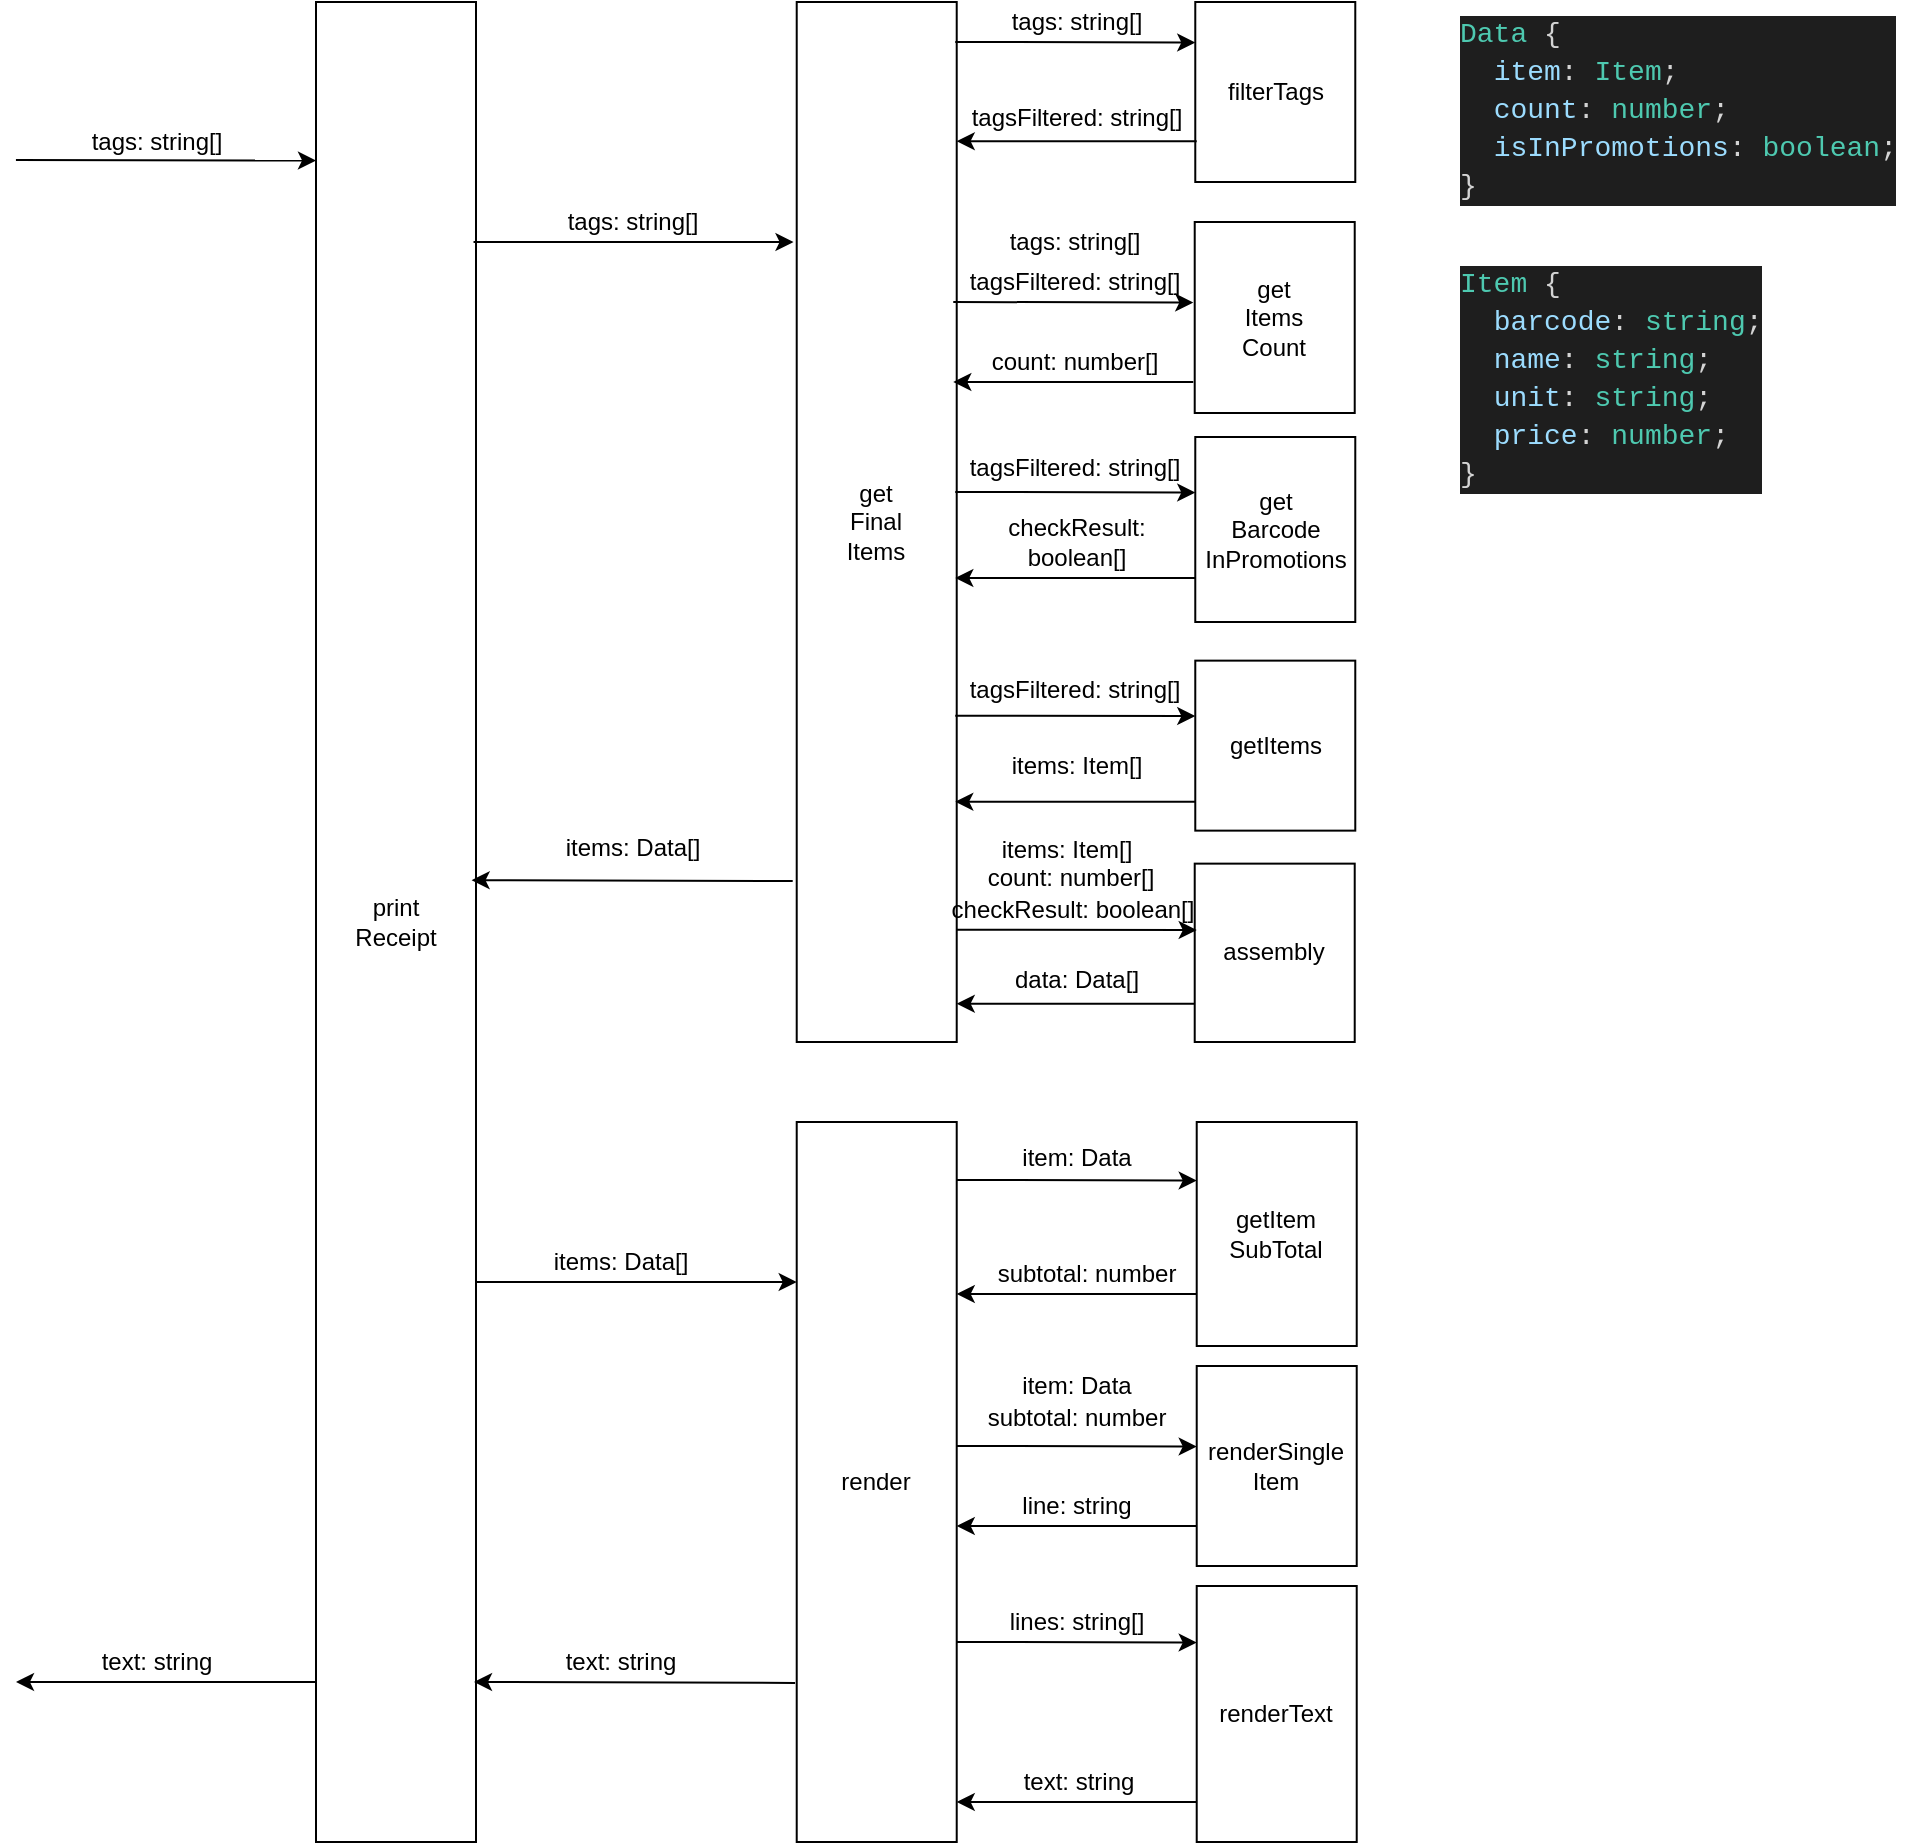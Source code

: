 <mxfile version="13.9.9" type="github">
  <diagram id="ZVUyzf1_lCy0eXDHObuF" name="Page-1">
    <mxGraphModel dx="1038" dy="556" grid="1" gridSize="10" guides="1" tooltips="1" connect="1" arrows="1" fold="1" page="1" pageScale="1" pageWidth="850" pageHeight="1100" math="0" shadow="0">
      <root>
        <mxCell id="0" />
        <mxCell id="1" parent="0" />
        <mxCell id="C6Ept4q3sVwMuoM6jzrB-2" value="print&lt;br&gt;Receipt" style="rounded=0;whiteSpace=wrap;html=1;" parent="1" vertex="1">
          <mxGeometry x="160" y="120" width="80" height="920" as="geometry" />
        </mxCell>
        <mxCell id="C6Ept4q3sVwMuoM6jzrB-3" value="" style="endArrow=classic;html=1;entryX=-0.033;entryY=0.096;entryDx=0;entryDy=0;entryPerimeter=0;" parent="1" edge="1">
          <mxGeometry width="50" height="50" relative="1" as="geometry">
            <mxPoint x="9.98" y="199" as="sourcePoint" />
            <mxPoint x="160" y="199.24" as="targetPoint" />
          </mxGeometry>
        </mxCell>
        <mxCell id="C6Ept4q3sVwMuoM6jzrB-4" value="tags: string[]" style="text;html=1;align=center;verticalAlign=middle;resizable=0;points=[];autosize=1;" parent="1" vertex="1">
          <mxGeometry x="39.98" y="180" width="80" height="20" as="geometry" />
        </mxCell>
        <mxCell id="C6Ept4q3sVwMuoM6jzrB-5" value="" style="endArrow=classic;html=1;" parent="1" edge="1">
          <mxGeometry width="50" height="50" relative="1" as="geometry">
            <mxPoint x="160" y="960" as="sourcePoint" />
            <mxPoint x="10" y="960" as="targetPoint" />
          </mxGeometry>
        </mxCell>
        <mxCell id="C6Ept4q3sVwMuoM6jzrB-6" value="text: string" style="text;html=1;align=center;verticalAlign=middle;resizable=0;points=[];autosize=1;" parent="1" vertex="1">
          <mxGeometry x="45.0" y="940" width="70" height="20" as="geometry" />
        </mxCell>
        <mxCell id="C6Ept4q3sVwMuoM6jzrB-8" value="get&lt;br&gt;Final&lt;br&gt;Items" style="rounded=0;whiteSpace=wrap;html=1;" parent="1" vertex="1">
          <mxGeometry x="400.36" y="120" width="80" height="520" as="geometry" />
        </mxCell>
        <mxCell id="C6Ept4q3sVwMuoM6jzrB-9" value="render" style="rounded=0;whiteSpace=wrap;html=1;" parent="1" vertex="1">
          <mxGeometry x="400.36" y="680" width="80" height="360" as="geometry" />
        </mxCell>
        <mxCell id="C6Ept4q3sVwMuoM6jzrB-12" value="tags: string[]" style="text;html=1;align=center;verticalAlign=middle;resizable=0;points=[];autosize=1;" parent="1" vertex="1">
          <mxGeometry x="278.08" y="220" width="80" height="20" as="geometry" />
        </mxCell>
        <mxCell id="C6Ept4q3sVwMuoM6jzrB-13" value="items: Data[]" style="text;html=1;align=center;verticalAlign=middle;resizable=0;points=[];autosize=1;" parent="1" vertex="1">
          <mxGeometry x="278.08" y="532.82" width="80" height="20" as="geometry" />
        </mxCell>
        <mxCell id="C6Ept4q3sVwMuoM6jzrB-14" value="" style="endArrow=classic;html=1;" parent="1" edge="1">
          <mxGeometry width="50" height="50" relative="1" as="geometry">
            <mxPoint x="240.36" y="760.0" as="sourcePoint" />
            <mxPoint x="400.36" y="760.0" as="targetPoint" />
          </mxGeometry>
        </mxCell>
        <mxCell id="C6Ept4q3sVwMuoM6jzrB-15" value="" style="endArrow=classic;html=1;exitX=-0.01;exitY=0.779;exitDx=0;exitDy=0;exitPerimeter=0;entryX=0.983;entryY=0.9;entryDx=0;entryDy=0;entryPerimeter=0;" parent="1" edge="1" source="C6Ept4q3sVwMuoM6jzrB-9">
          <mxGeometry width="50" height="50" relative="1" as="geometry">
            <mxPoint x="390.36" y="959" as="sourcePoint" />
            <mxPoint x="239.0" y="960.0" as="targetPoint" />
          </mxGeometry>
        </mxCell>
        <mxCell id="C6Ept4q3sVwMuoM6jzrB-17" value="text: string" style="text;html=1;align=center;verticalAlign=middle;resizable=0;points=[];autosize=1;" parent="1" vertex="1">
          <mxGeometry x="277.08" y="940" width="70" height="20" as="geometry" />
        </mxCell>
        <mxCell id="C6Ept4q3sVwMuoM6jzrB-18" value="get&lt;br&gt;Items&lt;br&gt;Count" style="rounded=0;whiteSpace=wrap;html=1;" parent="1" vertex="1">
          <mxGeometry x="599.36" y="230" width="80" height="95.5" as="geometry" />
        </mxCell>
        <mxCell id="C6Ept4q3sVwMuoM6jzrB-19" value="" style="endArrow=classic;html=1;entryX=-0.033;entryY=0.096;entryDx=0;entryDy=0;entryPerimeter=0;" parent="1" edge="1">
          <mxGeometry width="50" height="50" relative="1" as="geometry">
            <mxPoint x="478.64" y="270" as="sourcePoint" />
            <mxPoint x="598.64" y="270.24" as="targetPoint" />
          </mxGeometry>
        </mxCell>
        <mxCell id="C6Ept4q3sVwMuoM6jzrB-20" value="" style="endArrow=classic;html=1;exitX=0;exitY=0.909;exitDx=0;exitDy=0;exitPerimeter=0;" parent="1" edge="1">
          <mxGeometry width="50" height="50" relative="1" as="geometry">
            <mxPoint x="599.64" y="408.0" as="sourcePoint" />
            <mxPoint x="479.64" y="408.0" as="targetPoint" />
          </mxGeometry>
        </mxCell>
        <mxCell id="C6Ept4q3sVwMuoM6jzrB-21" value="tags: string[]" style="text;html=1;align=center;verticalAlign=middle;resizable=0;points=[];autosize=1;" parent="1" vertex="1">
          <mxGeometry x="498.64" y="230" width="80" height="20" as="geometry" />
        </mxCell>
        <mxCell id="C6Ept4q3sVwMuoM6jzrB-22" value="checkResult:&lt;br&gt;boolean[]" style="text;html=1;align=center;verticalAlign=middle;resizable=0;points=[];autosize=1;" parent="1" vertex="1">
          <mxGeometry x="499.64" y="375" width="80" height="30" as="geometry" />
        </mxCell>
        <mxCell id="C6Ept4q3sVwMuoM6jzrB-23" value="get&lt;br&gt;Barcode&lt;br&gt;InPromotions" style="rounded=0;whiteSpace=wrap;html=1;" parent="1" vertex="1">
          <mxGeometry x="599.64" y="337.5" width="80" height="92.5" as="geometry" />
        </mxCell>
        <mxCell id="C6Ept4q3sVwMuoM6jzrB-24" value="" style="endArrow=classic;html=1;exitX=0;exitY=0.909;exitDx=0;exitDy=0;exitPerimeter=0;" parent="1" edge="1">
          <mxGeometry width="50" height="50" relative="1" as="geometry">
            <mxPoint x="600.36" y="882.0" as="sourcePoint" />
            <mxPoint x="480.36" y="882" as="targetPoint" />
          </mxGeometry>
        </mxCell>
        <mxCell id="C6Ept4q3sVwMuoM6jzrB-25" value="line: string" style="text;html=1;align=center;verticalAlign=middle;resizable=0;points=[];autosize=1;" parent="1" vertex="1">
          <mxGeometry x="505.36" y="862" width="70" height="20" as="geometry" />
        </mxCell>
        <mxCell id="C6Ept4q3sVwMuoM6jzrB-26" value="renderSingle&lt;br&gt;Item" style="rounded=0;whiteSpace=wrap;html=1;" parent="1" vertex="1">
          <mxGeometry x="600.36" y="802" width="80" height="100" as="geometry" />
        </mxCell>
        <mxCell id="C6Ept4q3sVwMuoM6jzrB-27" value="" style="endArrow=classic;html=1;exitX=0;exitY=0.909;exitDx=0;exitDy=0;exitPerimeter=0;" parent="1" edge="1">
          <mxGeometry width="50" height="50" relative="1" as="geometry">
            <mxPoint x="598.64" y="310.0" as="sourcePoint" />
            <mxPoint x="478.64" y="310" as="targetPoint" />
          </mxGeometry>
        </mxCell>
        <mxCell id="C6Ept4q3sVwMuoM6jzrB-28" value="count: number[]" style="text;html=1;align=center;verticalAlign=middle;resizable=0;points=[];autosize=1;" parent="1" vertex="1">
          <mxGeometry x="488.64" y="290" width="100" height="20" as="geometry" />
        </mxCell>
        <mxCell id="C6Ept4q3sVwMuoM6jzrB-29" value="tagsFiltered: string[]" style="text;html=1;align=center;verticalAlign=middle;resizable=0;points=[];autosize=1;" parent="1" vertex="1">
          <mxGeometry x="478.64" y="250" width="120" height="20" as="geometry" />
        </mxCell>
        <mxCell id="C6Ept4q3sVwMuoM6jzrB-33" value="" style="endArrow=classic;html=1;entryX=-0.033;entryY=0.096;entryDx=0;entryDy=0;entryPerimeter=0;" parent="1" edge="1">
          <mxGeometry width="50" height="50" relative="1" as="geometry">
            <mxPoint x="479.64" y="365" as="sourcePoint" />
            <mxPoint x="599.64" y="365.24" as="targetPoint" />
          </mxGeometry>
        </mxCell>
        <mxCell id="C6Ept4q3sVwMuoM6jzrB-36" value="tagsFiltered: string[]" style="text;html=1;align=center;verticalAlign=middle;resizable=0;points=[];autosize=1;" parent="1" vertex="1">
          <mxGeometry x="478.92" y="342.5" width="120" height="20" as="geometry" />
        </mxCell>
        <mxCell id="C6Ept4q3sVwMuoM6jzrB-37" value="" style="endArrow=classic;html=1;entryX=-0.033;entryY=0.096;entryDx=0;entryDy=0;entryPerimeter=0;" parent="1" edge="1">
          <mxGeometry width="50" height="50" relative="1" as="geometry">
            <mxPoint x="480.36" y="842" as="sourcePoint" />
            <mxPoint x="600.36" y="842.24" as="targetPoint" />
          </mxGeometry>
        </mxCell>
        <mxCell id="C6Ept4q3sVwMuoM6jzrB-38" value="item: Data" style="text;html=1;align=center;verticalAlign=middle;resizable=0;points=[];autosize=1;" parent="1" vertex="1">
          <mxGeometry x="505.36" y="802" width="70" height="20" as="geometry" />
        </mxCell>
        <mxCell id="C6Ept4q3sVwMuoM6jzrB-39" value="subtotal: number" style="text;html=1;align=center;verticalAlign=middle;resizable=0;points=[];autosize=1;" parent="1" vertex="1">
          <mxGeometry x="485.36" y="818" width="110" height="20" as="geometry" />
        </mxCell>
        <mxCell id="C6Ept4q3sVwMuoM6jzrB-40" value="items: Data[]" style="text;html=1;align=center;verticalAlign=middle;resizable=0;points=[];autosize=1;" parent="1" vertex="1">
          <mxGeometry x="272.08" y="740" width="80" height="20" as="geometry" />
        </mxCell>
        <mxCell id="ZfK-jMpvFWMz4zE0fz1a-1" value="&lt;div style=&quot;color: rgb(212, 212, 212); background-color: rgb(30, 30, 30); font-family: consolas, &amp;quot;courier new&amp;quot;, monospace; font-weight: normal; font-size: 14px; line-height: 19px;&quot;&gt;&lt;div&gt;&lt;span style=&quot;color: #4ec9b0&quot;&gt;Data&lt;/span&gt;&lt;span style=&quot;color: #d4d4d4&quot;&gt;&amp;nbsp;{&lt;/span&gt;&lt;/div&gt;&lt;div&gt;&lt;span style=&quot;color: #d4d4d4&quot;&gt;&amp;nbsp;&amp;nbsp;&lt;/span&gt;&lt;span style=&quot;color: #9cdcfe&quot;&gt;item&lt;/span&gt;&lt;span style=&quot;color: #d4d4d4&quot;&gt;:&amp;nbsp;&lt;/span&gt;&lt;span style=&quot;color: #4ec9b0&quot;&gt;Item&lt;/span&gt;&lt;span style=&quot;color: #d4d4d4&quot;&gt;;&lt;/span&gt;&lt;/div&gt;&lt;div&gt;&lt;span style=&quot;color: #d4d4d4&quot;&gt;&amp;nbsp;&amp;nbsp;&lt;/span&gt;&lt;span style=&quot;color: #9cdcfe&quot;&gt;count&lt;/span&gt;&lt;span style=&quot;color: #d4d4d4&quot;&gt;:&amp;nbsp;&lt;/span&gt;&lt;span style=&quot;color: #4ec9b0&quot;&gt;number&lt;/span&gt;&lt;span style=&quot;color: #d4d4d4&quot;&gt;;&lt;/span&gt;&lt;/div&gt;&lt;div&gt;&lt;span style=&quot;color: #d4d4d4&quot;&gt;&amp;nbsp;&amp;nbsp;&lt;/span&gt;&lt;span style=&quot;color: #9cdcfe&quot;&gt;isInPromotions&lt;/span&gt;&lt;span style=&quot;color: #d4d4d4&quot;&gt;:&amp;nbsp;&lt;/span&gt;&lt;span style=&quot;color: #4ec9b0&quot;&gt;boolean&lt;/span&gt;&lt;span style=&quot;color: #d4d4d4&quot;&gt;;&lt;/span&gt;&lt;/div&gt;&lt;div&gt;&lt;span style=&quot;color: #d4d4d4&quot;&gt;}&lt;/span&gt;&lt;/div&gt;&lt;/div&gt;" style="text;whiteSpace=wrap;html=1;" vertex="1" parent="1">
          <mxGeometry x="730" y="120" width="230" height="110" as="geometry" />
        </mxCell>
        <mxCell id="ZfK-jMpvFWMz4zE0fz1a-3" value="" style="endArrow=classic;html=1;exitX=0;exitY=0.909;exitDx=0;exitDy=0;exitPerimeter=0;" edge="1" parent="1">
          <mxGeometry width="50" height="50" relative="1" as="geometry">
            <mxPoint x="600.36" y="766" as="sourcePoint" />
            <mxPoint x="480.36" y="766" as="targetPoint" />
          </mxGeometry>
        </mxCell>
        <mxCell id="ZfK-jMpvFWMz4zE0fz1a-5" value="getItem&lt;br&gt;SubTotal" style="rounded=0;whiteSpace=wrap;html=1;" vertex="1" parent="1">
          <mxGeometry x="600.36" y="680" width="80" height="112" as="geometry" />
        </mxCell>
        <mxCell id="ZfK-jMpvFWMz4zE0fz1a-6" value="" style="endArrow=classic;html=1;entryX=-0.033;entryY=0.096;entryDx=0;entryDy=0;entryPerimeter=0;" edge="1" parent="1">
          <mxGeometry width="50" height="50" relative="1" as="geometry">
            <mxPoint x="480.36" y="709" as="sourcePoint" />
            <mxPoint x="600.36" y="709.24" as="targetPoint" />
          </mxGeometry>
        </mxCell>
        <mxCell id="ZfK-jMpvFWMz4zE0fz1a-7" value="item: Data" style="text;html=1;align=center;verticalAlign=middle;resizable=0;points=[];autosize=1;" vertex="1" parent="1">
          <mxGeometry x="505.36" y="687.57" width="70" height="20" as="geometry" />
        </mxCell>
        <mxCell id="ZfK-jMpvFWMz4zE0fz1a-9" value="&lt;div style=&quot;color: rgb(212, 212, 212); background-color: rgb(30, 30, 30); font-family: consolas, &amp;quot;courier new&amp;quot;, monospace; font-weight: normal; font-size: 14px; line-height: 19px;&quot;&gt;&lt;div&gt;&lt;span style=&quot;color: #4ec9b0&quot;&gt;Item&lt;/span&gt;&lt;span style=&quot;color: #d4d4d4&quot;&gt;&amp;nbsp;{&lt;/span&gt;&lt;/div&gt;&lt;div&gt;&lt;span style=&quot;color: #d4d4d4&quot;&gt;&amp;nbsp;&amp;nbsp;&lt;/span&gt;&lt;span style=&quot;color: #9cdcfe&quot;&gt;barcode&lt;/span&gt;&lt;span style=&quot;color: #d4d4d4&quot;&gt;:&amp;nbsp;&lt;/span&gt;&lt;span style=&quot;color: #4ec9b0&quot;&gt;string&lt;/span&gt;&lt;span style=&quot;color: #d4d4d4&quot;&gt;;&lt;/span&gt;&lt;/div&gt;&lt;div&gt;&lt;span style=&quot;color: #d4d4d4&quot;&gt;&amp;nbsp;&amp;nbsp;&lt;/span&gt;&lt;span style=&quot;color: #9cdcfe&quot;&gt;name&lt;/span&gt;&lt;span style=&quot;color: #d4d4d4&quot;&gt;:&amp;nbsp;&lt;/span&gt;&lt;span style=&quot;color: #4ec9b0&quot;&gt;string&lt;/span&gt;&lt;span style=&quot;color: #d4d4d4&quot;&gt;;&lt;/span&gt;&lt;/div&gt;&lt;div&gt;&lt;span style=&quot;color: #d4d4d4&quot;&gt;&amp;nbsp;&amp;nbsp;&lt;/span&gt;&lt;span style=&quot;color: #9cdcfe&quot;&gt;unit&lt;/span&gt;&lt;span style=&quot;color: #d4d4d4&quot;&gt;:&amp;nbsp;&lt;/span&gt;&lt;span style=&quot;color: #4ec9b0&quot;&gt;string&lt;/span&gt;&lt;span style=&quot;color: #d4d4d4&quot;&gt;;&lt;/span&gt;&lt;/div&gt;&lt;div&gt;&lt;span style=&quot;color: #d4d4d4&quot;&gt;&amp;nbsp;&amp;nbsp;&lt;/span&gt;&lt;span style=&quot;color: #9cdcfe&quot;&gt;price&lt;/span&gt;&lt;span style=&quot;color: #d4d4d4&quot;&gt;:&amp;nbsp;&lt;/span&gt;&lt;span style=&quot;color: #4ec9b0&quot;&gt;number&lt;/span&gt;&lt;span style=&quot;color: #d4d4d4&quot;&gt;;&lt;/span&gt;&lt;/div&gt;&lt;div&gt;&lt;span style=&quot;color: #d4d4d4&quot;&gt;}&lt;/span&gt;&lt;/div&gt;&lt;/div&gt;" style="text;whiteSpace=wrap;html=1;" vertex="1" parent="1">
          <mxGeometry x="730" y="245" width="160" height="130" as="geometry" />
        </mxCell>
        <mxCell id="ZfK-jMpvFWMz4zE0fz1a-15" value="" style="endArrow=classic;html=1;exitX=0;exitY=0.909;exitDx=0;exitDy=0;exitPerimeter=0;" edge="1" parent="1">
          <mxGeometry width="50" height="50" relative="1" as="geometry">
            <mxPoint x="600.36" y="620.82" as="sourcePoint" />
            <mxPoint x="480.36" y="620.82" as="targetPoint" />
          </mxGeometry>
        </mxCell>
        <mxCell id="ZfK-jMpvFWMz4zE0fz1a-16" value="data: Data[]" style="text;html=1;align=center;verticalAlign=middle;resizable=0;points=[];autosize=1;" vertex="1" parent="1">
          <mxGeometry x="500.36" y="598.82" width="80" height="20" as="geometry" />
        </mxCell>
        <mxCell id="ZfK-jMpvFWMz4zE0fz1a-17" value="assembly" style="rounded=0;whiteSpace=wrap;html=1;" vertex="1" parent="1">
          <mxGeometry x="599.36" y="550.82" width="80" height="89.18" as="geometry" />
        </mxCell>
        <mxCell id="ZfK-jMpvFWMz4zE0fz1a-18" value="" style="endArrow=classic;html=1;entryX=-0.033;entryY=0.096;entryDx=0;entryDy=0;entryPerimeter=0;" edge="1" parent="1">
          <mxGeometry width="50" height="50" relative="1" as="geometry">
            <mxPoint x="480.36" y="583.82" as="sourcePoint" />
            <mxPoint x="600.36" y="584.06" as="targetPoint" />
          </mxGeometry>
        </mxCell>
        <mxCell id="ZfK-jMpvFWMz4zE0fz1a-19" value="count: number[]" style="text;html=1;align=center;verticalAlign=middle;resizable=0;points=[];autosize=1;" vertex="1" parent="1">
          <mxGeometry x="487.36" y="547.82" width="100" height="20" as="geometry" />
        </mxCell>
        <mxCell id="ZfK-jMpvFWMz4zE0fz1a-20" value="items: Item[]" style="text;html=1;align=center;verticalAlign=middle;resizable=0;points=[];autosize=1;" vertex="1" parent="1">
          <mxGeometry x="495.36" y="534.32" width="80" height="20" as="geometry" />
        </mxCell>
        <mxCell id="ZfK-jMpvFWMz4zE0fz1a-22" value="checkResult: boolean[]" style="text;html=1;align=center;verticalAlign=middle;resizable=0;points=[];autosize=1;" vertex="1" parent="1">
          <mxGeometry x="468.36" y="563.82" width="140" height="20" as="geometry" />
        </mxCell>
        <mxCell id="ZfK-jMpvFWMz4zE0fz1a-24" value="subtotal: number" style="text;html=1;align=center;verticalAlign=middle;resizable=0;points=[];autosize=1;" vertex="1" parent="1">
          <mxGeometry x="490.36" y="746" width="110" height="20" as="geometry" />
        </mxCell>
        <mxCell id="ZfK-jMpvFWMz4zE0fz1a-25" value="" style="endArrow=classic;html=1;exitX=0;exitY=0.909;exitDx=0;exitDy=0;exitPerimeter=0;" edge="1" parent="1">
          <mxGeometry width="50" height="50" relative="1" as="geometry">
            <mxPoint x="600.36" y="1020.0" as="sourcePoint" />
            <mxPoint x="480.36" y="1020.0" as="targetPoint" />
          </mxGeometry>
        </mxCell>
        <mxCell id="ZfK-jMpvFWMz4zE0fz1a-26" value="text: string" style="text;html=1;align=center;verticalAlign=middle;resizable=0;points=[];autosize=1;" vertex="1" parent="1">
          <mxGeometry x="506.36" y="1000" width="70" height="20" as="geometry" />
        </mxCell>
        <mxCell id="ZfK-jMpvFWMz4zE0fz1a-27" value="renderText" style="rounded=0;whiteSpace=wrap;html=1;" vertex="1" parent="1">
          <mxGeometry x="600.36" y="912" width="80" height="128" as="geometry" />
        </mxCell>
        <mxCell id="ZfK-jMpvFWMz4zE0fz1a-28" value="" style="endArrow=classic;html=1;entryX=-0.033;entryY=0.096;entryDx=0;entryDy=0;entryPerimeter=0;" edge="1" parent="1">
          <mxGeometry width="50" height="50" relative="1" as="geometry">
            <mxPoint x="480.36" y="940.0" as="sourcePoint" />
            <mxPoint x="600.36" y="940.24" as="targetPoint" />
          </mxGeometry>
        </mxCell>
        <mxCell id="ZfK-jMpvFWMz4zE0fz1a-30" value="lines: string[]" style="text;html=1;align=center;verticalAlign=middle;resizable=0;points=[];autosize=1;" vertex="1" parent="1">
          <mxGeometry x="500.36" y="920" width="80" height="20" as="geometry" />
        </mxCell>
        <mxCell id="ZfK-jMpvFWMz4zE0fz1a-37" value="filterTags" style="rounded=0;whiteSpace=wrap;html=1;" vertex="1" parent="1">
          <mxGeometry x="599.64" y="120" width="80" height="90" as="geometry" />
        </mxCell>
        <mxCell id="ZfK-jMpvFWMz4zE0fz1a-38" value="" style="endArrow=classic;html=1;entryX=-0.033;entryY=0.096;entryDx=0;entryDy=0;entryPerimeter=0;" edge="1" parent="1">
          <mxGeometry width="50" height="50" relative="1" as="geometry">
            <mxPoint x="479.64" y="140.0" as="sourcePoint" />
            <mxPoint x="599.64" y="140.24" as="targetPoint" />
          </mxGeometry>
        </mxCell>
        <mxCell id="ZfK-jMpvFWMz4zE0fz1a-39" value="tags: string[]" style="text;html=1;align=center;verticalAlign=middle;resizable=0;points=[];autosize=1;" vertex="1" parent="1">
          <mxGeometry x="499.64" y="120" width="80" height="20" as="geometry" />
        </mxCell>
        <mxCell id="ZfK-jMpvFWMz4zE0fz1a-40" value="" style="endArrow=classic;html=1;exitX=0;exitY=0.909;exitDx=0;exitDy=0;exitPerimeter=0;" edge="1" parent="1">
          <mxGeometry width="50" height="50" relative="1" as="geometry">
            <mxPoint x="600.36" y="189.58" as="sourcePoint" />
            <mxPoint x="480.36" y="189.58" as="targetPoint" />
          </mxGeometry>
        </mxCell>
        <mxCell id="ZfK-jMpvFWMz4zE0fz1a-43" value="tagsFiltered: string[]" style="text;html=1;align=center;verticalAlign=middle;resizable=0;points=[];autosize=1;" vertex="1" parent="1">
          <mxGeometry x="480.36" y="168" width="120" height="20" as="geometry" />
        </mxCell>
        <mxCell id="ZfK-jMpvFWMz4zE0fz1a-48" value="" style="endArrow=classic;html=1;exitX=0;exitY=0.909;exitDx=0;exitDy=0;exitPerimeter=0;" edge="1" parent="1">
          <mxGeometry width="50" height="50" relative="1" as="geometry">
            <mxPoint x="599.64" y="519.82" as="sourcePoint" />
            <mxPoint x="479.64" y="519.82" as="targetPoint" />
          </mxGeometry>
        </mxCell>
        <mxCell id="ZfK-jMpvFWMz4zE0fz1a-49" value="items: Item[]" style="text;html=1;align=center;verticalAlign=middle;resizable=0;points=[];autosize=1;" vertex="1" parent="1">
          <mxGeometry x="499.64" y="491.82" width="80" height="20" as="geometry" />
        </mxCell>
        <mxCell id="ZfK-jMpvFWMz4zE0fz1a-50" value="getItems" style="rounded=0;whiteSpace=wrap;html=1;" vertex="1" parent="1">
          <mxGeometry x="599.64" y="449.32" width="80" height="85" as="geometry" />
        </mxCell>
        <mxCell id="ZfK-jMpvFWMz4zE0fz1a-51" value="" style="endArrow=classic;html=1;entryX=-0.033;entryY=0.096;entryDx=0;entryDy=0;entryPerimeter=0;" edge="1" parent="1">
          <mxGeometry width="50" height="50" relative="1" as="geometry">
            <mxPoint x="479.64" y="476.82" as="sourcePoint" />
            <mxPoint x="599.64" y="477.06" as="targetPoint" />
          </mxGeometry>
        </mxCell>
        <mxCell id="ZfK-jMpvFWMz4zE0fz1a-52" value="tagsFiltered: string[]" style="text;html=1;align=center;verticalAlign=middle;resizable=0;points=[];autosize=1;" vertex="1" parent="1">
          <mxGeometry x="478.92" y="454.32" width="120" height="20" as="geometry" />
        </mxCell>
        <mxCell id="ZfK-jMpvFWMz4zE0fz1a-53" value="" style="endArrow=classic;html=1;" edge="1" parent="1">
          <mxGeometry width="50" height="50" relative="1" as="geometry">
            <mxPoint x="238.76" y="240" as="sourcePoint" />
            <mxPoint x="398.76" y="240" as="targetPoint" />
          </mxGeometry>
        </mxCell>
        <mxCell id="ZfK-jMpvFWMz4zE0fz1a-54" value="" style="endArrow=classic;html=1;exitX=-0.01;exitY=0.779;exitDx=0;exitDy=0;exitPerimeter=0;entryX=0.983;entryY=0.9;entryDx=0;entryDy=0;entryPerimeter=0;" edge="1" parent="1">
          <mxGeometry width="50" height="50" relative="1" as="geometry">
            <mxPoint x="398.36" y="559.55" as="sourcePoint" />
            <mxPoint x="237.8" y="559.11" as="targetPoint" />
          </mxGeometry>
        </mxCell>
      </root>
    </mxGraphModel>
  </diagram>
</mxfile>
